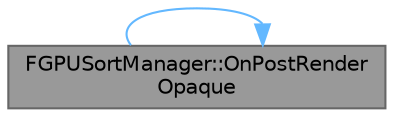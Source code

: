 digraph "FGPUSortManager::OnPostRenderOpaque"
{
 // INTERACTIVE_SVG=YES
 // LATEX_PDF_SIZE
  bgcolor="transparent";
  edge [fontname=Helvetica,fontsize=10,labelfontname=Helvetica,labelfontsize=10];
  node [fontname=Helvetica,fontsize=10,shape=box,height=0.2,width=0.4];
  rankdir="RL";
  Node1 [id="Node000001",label="FGPUSortManager::OnPostRender\lOpaque",height=0.2,width=0.4,color="gray40", fillcolor="grey60", style="filled", fontcolor="black",tooltip="Callback that needs to be called in the rendering loop, after calls to FFXSystemInterface::PostRender..."];
  Node1 -> Node1 [id="edge1_Node000001_Node000001",dir="back",color="steelblue1",style="solid",tooltip=" "];
}
